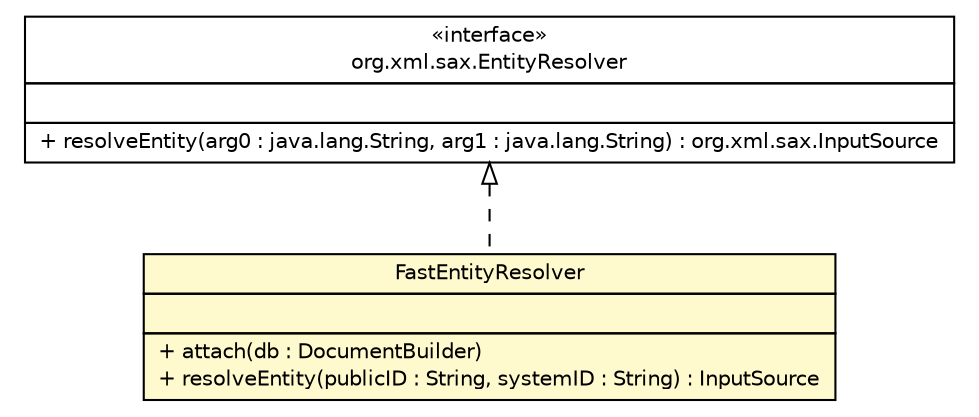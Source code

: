 #!/usr/local/bin/dot
#
# Class diagram 
# Generated by UMLGraph version 5.2 (http://www.umlgraph.org/)
#

digraph G {
	edge [fontname="Helvetica",fontsize=10,labelfontname="Helvetica",labelfontsize=10];
	node [fontname="Helvetica",fontsize=10,shape=plaintext];
	nodesep=0.25;
	ranksep=0.5;
	// dip.world.variant.parser.FastEntityResolver
	c11598 [label=<<table title="dip.world.variant.parser.FastEntityResolver" border="0" cellborder="1" cellspacing="0" cellpadding="2" port="p" bgcolor="lemonChiffon" href="./FastEntityResolver.html">
		<tr><td><table border="0" cellspacing="0" cellpadding="1">
<tr><td align="center" balign="center"> FastEntityResolver </td></tr>
		</table></td></tr>
		<tr><td><table border="0" cellspacing="0" cellpadding="1">
<tr><td align="left" balign="left">  </td></tr>
		</table></td></tr>
		<tr><td><table border="0" cellspacing="0" cellpadding="1">
<tr><td align="left" balign="left"> + attach(db : DocumentBuilder) </td></tr>
<tr><td align="left" balign="left"> + resolveEntity(publicID : String, systemID : String) : InputSource </td></tr>
		</table></td></tr>
		</table>>, fontname="Helvetica", fontcolor="black", fontsize=10.0];
	//dip.world.variant.parser.FastEntityResolver implements org.xml.sax.EntityResolver
	c11602:p -> c11598:p [dir=back,arrowtail=empty,style=dashed];
	// org.xml.sax.EntityResolver
	c11602 [label=<<table title="org.xml.sax.EntityResolver" border="0" cellborder="1" cellspacing="0" cellpadding="2" port="p" href="http://java.sun.com/j2se/1.4.2/docs/api/org/xml/sax/EntityResolver.html">
		<tr><td><table border="0" cellspacing="0" cellpadding="1">
<tr><td align="center" balign="center"> &#171;interface&#187; </td></tr>
<tr><td align="center" balign="center"> org.xml.sax.EntityResolver </td></tr>
		</table></td></tr>
		<tr><td><table border="0" cellspacing="0" cellpadding="1">
<tr><td align="left" balign="left">  </td></tr>
		</table></td></tr>
		<tr><td><table border="0" cellspacing="0" cellpadding="1">
<tr><td align="left" balign="left"> + resolveEntity(arg0 : java.lang.String, arg1 : java.lang.String) : org.xml.sax.InputSource </td></tr>
		</table></td></tr>
		</table>>, fontname="Helvetica", fontcolor="black", fontsize=10.0];
}


